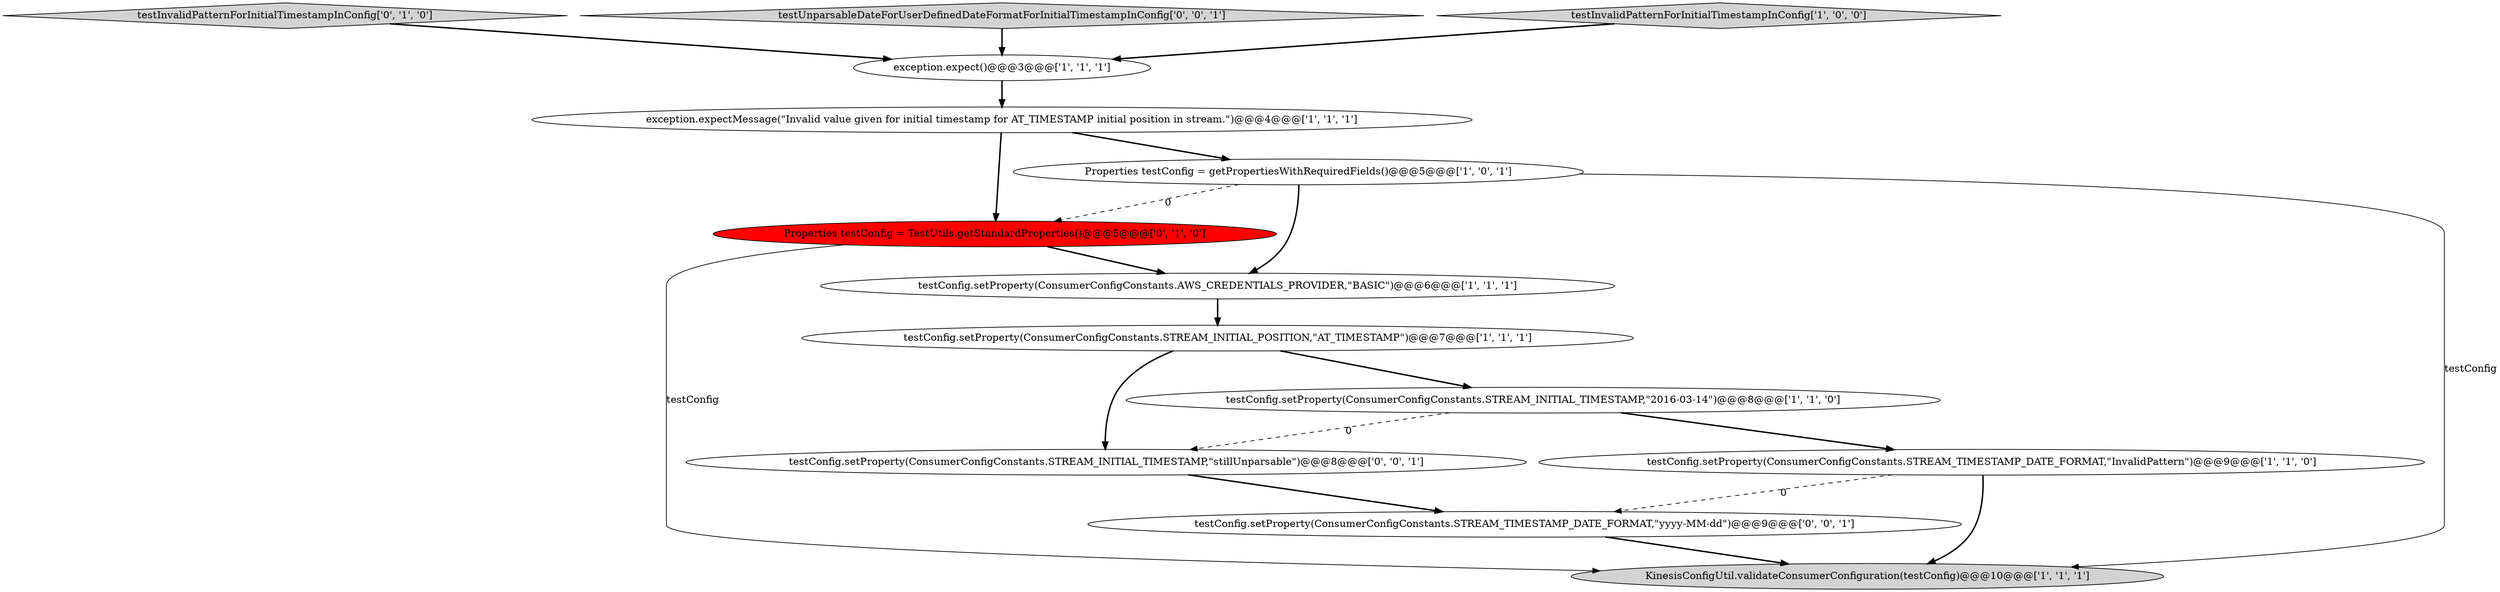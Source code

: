 digraph {
10 [style = filled, label = "testInvalidPatternForInitialTimestampInConfig['0', '1', '0']", fillcolor = lightgray, shape = diamond image = "AAA0AAABBB2BBB"];
2 [style = filled, label = "testConfig.setProperty(ConsumerConfigConstants.STREAM_INITIAL_TIMESTAMP,\"2016-03-14\")@@@8@@@['1', '1', '0']", fillcolor = white, shape = ellipse image = "AAA0AAABBB1BBB"];
1 [style = filled, label = "testConfig.setProperty(ConsumerConfigConstants.STREAM_TIMESTAMP_DATE_FORMAT,\"InvalidPattern\")@@@9@@@['1', '1', '0']", fillcolor = white, shape = ellipse image = "AAA0AAABBB1BBB"];
13 [style = filled, label = "testUnparsableDateForUserDefinedDateFormatForInitialTimestampInConfig['0', '0', '1']", fillcolor = lightgray, shape = diamond image = "AAA0AAABBB3BBB"];
5 [style = filled, label = "testConfig.setProperty(ConsumerConfigConstants.STREAM_INITIAL_POSITION,\"AT_TIMESTAMP\")@@@7@@@['1', '1', '1']", fillcolor = white, shape = ellipse image = "AAA0AAABBB1BBB"];
9 [style = filled, label = "Properties testConfig = TestUtils.getStandardProperties()@@@5@@@['0', '1', '0']", fillcolor = red, shape = ellipse image = "AAA1AAABBB2BBB"];
12 [style = filled, label = "testConfig.setProperty(ConsumerConfigConstants.STREAM_INITIAL_TIMESTAMP,\"stillUnparsable\")@@@8@@@['0', '0', '1']", fillcolor = white, shape = ellipse image = "AAA0AAABBB3BBB"];
4 [style = filled, label = "testInvalidPatternForInitialTimestampInConfig['1', '0', '0']", fillcolor = lightgray, shape = diamond image = "AAA0AAABBB1BBB"];
3 [style = filled, label = "testConfig.setProperty(ConsumerConfigConstants.AWS_CREDENTIALS_PROVIDER,\"BASIC\")@@@6@@@['1', '1', '1']", fillcolor = white, shape = ellipse image = "AAA0AAABBB1BBB"];
6 [style = filled, label = "exception.expect()@@@3@@@['1', '1', '1']", fillcolor = white, shape = ellipse image = "AAA0AAABBB1BBB"];
8 [style = filled, label = "KinesisConfigUtil.validateConsumerConfiguration(testConfig)@@@10@@@['1', '1', '1']", fillcolor = lightgray, shape = ellipse image = "AAA0AAABBB1BBB"];
0 [style = filled, label = "Properties testConfig = getPropertiesWithRequiredFields()@@@5@@@['1', '0', '1']", fillcolor = white, shape = ellipse image = "AAA0AAABBB1BBB"];
11 [style = filled, label = "testConfig.setProperty(ConsumerConfigConstants.STREAM_TIMESTAMP_DATE_FORMAT,\"yyyy-MM-dd\")@@@9@@@['0', '0', '1']", fillcolor = white, shape = ellipse image = "AAA0AAABBB3BBB"];
7 [style = filled, label = "exception.expectMessage(\"Invalid value given for initial timestamp for AT_TIMESTAMP initial position in stream.\")@@@4@@@['1', '1', '1']", fillcolor = white, shape = ellipse image = "AAA0AAABBB1BBB"];
0->3 [style = bold, label=""];
7->9 [style = bold, label=""];
9->3 [style = bold, label=""];
11->8 [style = bold, label=""];
9->8 [style = solid, label="testConfig"];
5->2 [style = bold, label=""];
3->5 [style = bold, label=""];
7->0 [style = bold, label=""];
2->12 [style = dashed, label="0"];
1->8 [style = bold, label=""];
13->6 [style = bold, label=""];
0->9 [style = dashed, label="0"];
6->7 [style = bold, label=""];
5->12 [style = bold, label=""];
4->6 [style = bold, label=""];
1->11 [style = dashed, label="0"];
10->6 [style = bold, label=""];
2->1 [style = bold, label=""];
0->8 [style = solid, label="testConfig"];
12->11 [style = bold, label=""];
}
